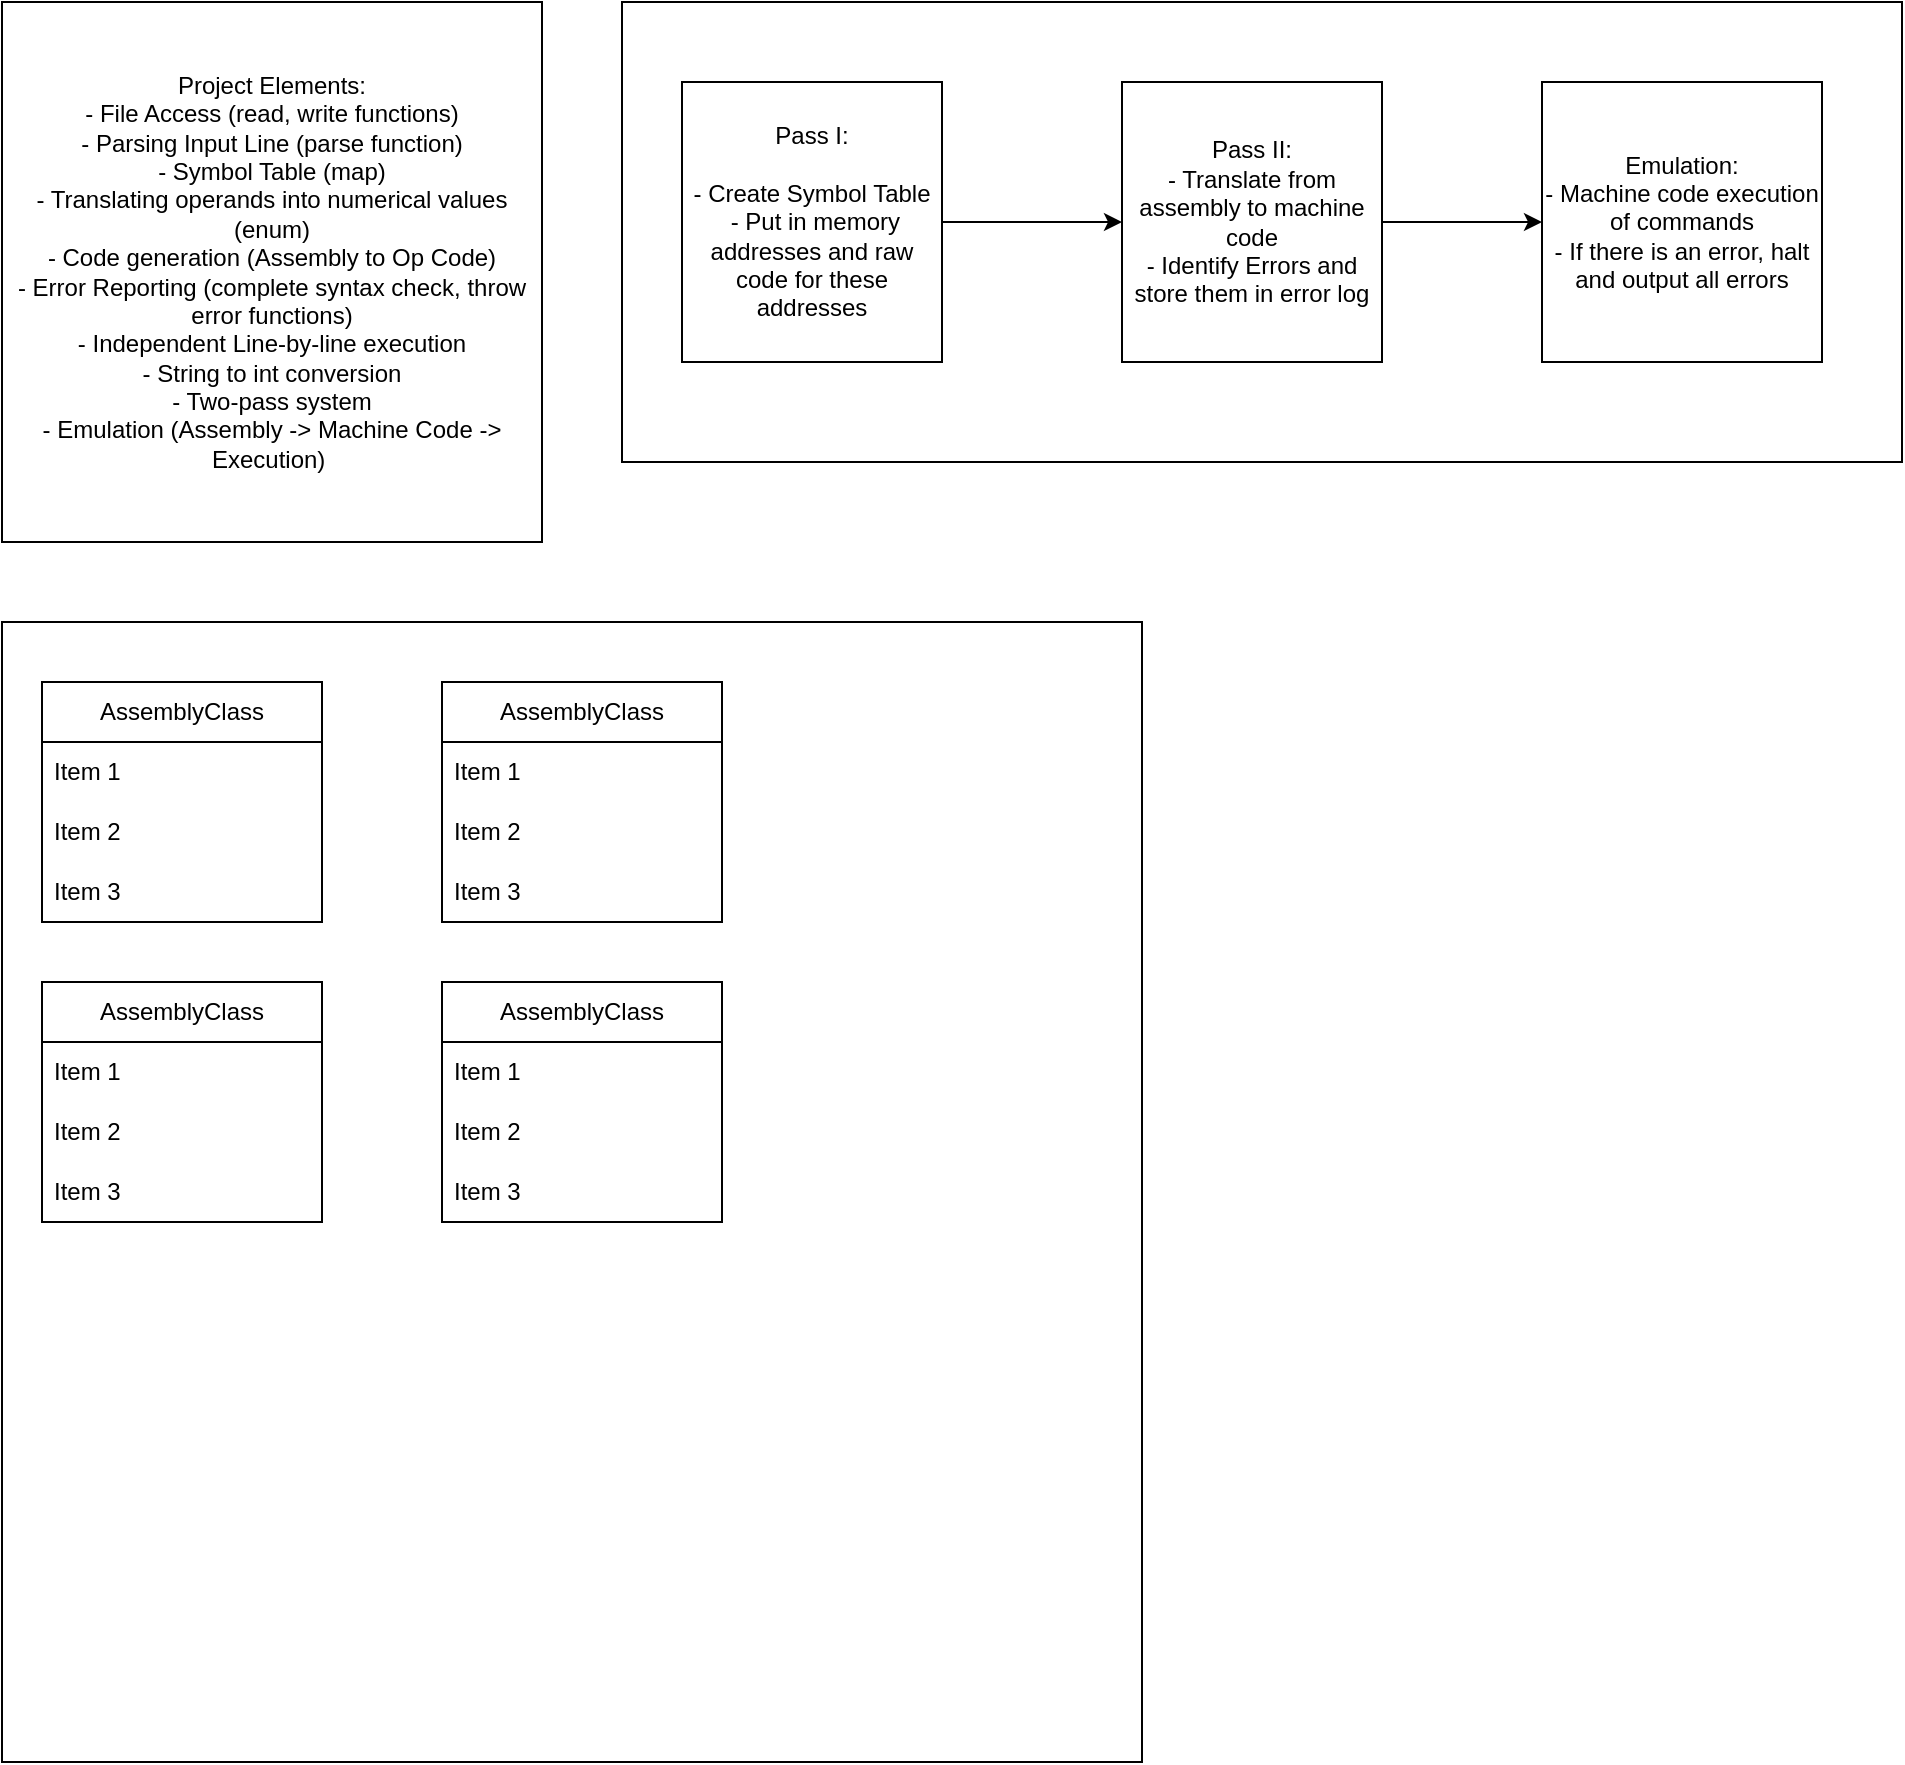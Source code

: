 <mxfile version="22.0.8" type="github">
  <diagram name="Page-1" id="WOOYxGxmAVnwyaf9KgKC">
    <mxGraphModel dx="1183" dy="644" grid="1" gridSize="10" guides="1" tooltips="1" connect="1" arrows="1" fold="1" page="1" pageScale="1" pageWidth="850" pageHeight="1100" math="0" shadow="0">
      <root>
        <mxCell id="0" />
        <mxCell id="1" parent="0" />
        <mxCell id="V5sZV8SHYDdwcoLCBRRb-1" value="Project Elements:&lt;br&gt;- File Access (read, write functions)&lt;br&gt;- Parsing Input Line (parse function)&lt;br&gt;- Symbol Table (map)&lt;br&gt;- Translating operands into numerical values (enum)&lt;br&gt;- Code generation (Assembly to Op Code)&lt;br&gt;- Error Reporting (complete syntax check, throw error functions)&lt;br&gt;- Independent Line-by-line execution&lt;br&gt;- String to int conversion&lt;br&gt;- Two-pass system&lt;br&gt;- Emulation (Assembly -&amp;gt; Machine Code -&amp;gt; Execution)&amp;nbsp;" style="whiteSpace=wrap;html=1;aspect=fixed;" vertex="1" parent="1">
          <mxGeometry x="50" y="30" width="270" height="270" as="geometry" />
        </mxCell>
        <mxCell id="V5sZV8SHYDdwcoLCBRRb-43" value="" style="rounded=0;whiteSpace=wrap;html=1;" vertex="1" parent="1">
          <mxGeometry x="360" y="30" width="640" height="230" as="geometry" />
        </mxCell>
        <mxCell id="V5sZV8SHYDdwcoLCBRRb-44" value="Pass I:&lt;br&gt;&lt;br&gt;- Create Symbol Table&lt;br&gt;&amp;nbsp;- Put in memory addresses and raw code for these addresses" style="rounded=0;whiteSpace=wrap;html=1;" vertex="1" parent="1">
          <mxGeometry x="390" y="70" width="130" height="140" as="geometry" />
        </mxCell>
        <mxCell id="V5sZV8SHYDdwcoLCBRRb-45" value="Pass II:&lt;br&gt;- Translate from assembly to machine code&lt;br&gt;- Identify Errors and store them in error log" style="rounded=0;whiteSpace=wrap;html=1;" vertex="1" parent="1">
          <mxGeometry x="610" y="70" width="130" height="140" as="geometry" />
        </mxCell>
        <mxCell id="V5sZV8SHYDdwcoLCBRRb-46" value="" style="endArrow=classic;html=1;rounded=0;exitX=1;exitY=0.5;exitDx=0;exitDy=0;entryX=0;entryY=0.5;entryDx=0;entryDy=0;" edge="1" parent="1" source="V5sZV8SHYDdwcoLCBRRb-44" target="V5sZV8SHYDdwcoLCBRRb-45">
          <mxGeometry width="50" height="50" relative="1" as="geometry">
            <mxPoint x="540" y="250" as="sourcePoint" />
            <mxPoint x="590" y="200" as="targetPoint" />
            <Array as="points" />
          </mxGeometry>
        </mxCell>
        <mxCell id="V5sZV8SHYDdwcoLCBRRb-47" value="" style="endArrow=classic;html=1;rounded=0;" edge="1" parent="1" source="V5sZV8SHYDdwcoLCBRRb-45" target="V5sZV8SHYDdwcoLCBRRb-48">
          <mxGeometry width="50" height="50" relative="1" as="geometry">
            <mxPoint x="540" y="250" as="sourcePoint" />
            <mxPoint x="590" y="200" as="targetPoint" />
            <Array as="points" />
          </mxGeometry>
        </mxCell>
        <mxCell id="V5sZV8SHYDdwcoLCBRRb-48" value="Emulation:&lt;br&gt;- Machine code execution of commands&lt;br&gt;- If there is an error, halt and output all errors" style="whiteSpace=wrap;html=1;aspect=fixed;" vertex="1" parent="1">
          <mxGeometry x="820" y="70" width="140" height="140" as="geometry" />
        </mxCell>
        <mxCell id="V5sZV8SHYDdwcoLCBRRb-49" value="" style="whiteSpace=wrap;html=1;aspect=fixed;" vertex="1" parent="1">
          <mxGeometry x="50" y="340" width="570" height="570" as="geometry" />
        </mxCell>
        <mxCell id="V5sZV8SHYDdwcoLCBRRb-51" value="AssemblyClass" style="swimlane;fontStyle=0;childLayout=stackLayout;horizontal=1;startSize=30;horizontalStack=0;resizeParent=1;resizeParentMax=0;resizeLast=0;collapsible=1;marginBottom=0;whiteSpace=wrap;html=1;" vertex="1" parent="1">
          <mxGeometry x="70" y="370" width="140" height="120" as="geometry" />
        </mxCell>
        <mxCell id="V5sZV8SHYDdwcoLCBRRb-52" value="Item 1" style="text;strokeColor=none;fillColor=none;align=left;verticalAlign=middle;spacingLeft=4;spacingRight=4;overflow=hidden;points=[[0,0.5],[1,0.5]];portConstraint=eastwest;rotatable=0;whiteSpace=wrap;html=1;" vertex="1" parent="V5sZV8SHYDdwcoLCBRRb-51">
          <mxGeometry y="30" width="140" height="30" as="geometry" />
        </mxCell>
        <mxCell id="V5sZV8SHYDdwcoLCBRRb-53" value="Item 2" style="text;strokeColor=none;fillColor=none;align=left;verticalAlign=middle;spacingLeft=4;spacingRight=4;overflow=hidden;points=[[0,0.5],[1,0.5]];portConstraint=eastwest;rotatable=0;whiteSpace=wrap;html=1;" vertex="1" parent="V5sZV8SHYDdwcoLCBRRb-51">
          <mxGeometry y="60" width="140" height="30" as="geometry" />
        </mxCell>
        <mxCell id="V5sZV8SHYDdwcoLCBRRb-54" value="Item 3" style="text;strokeColor=none;fillColor=none;align=left;verticalAlign=middle;spacingLeft=4;spacingRight=4;overflow=hidden;points=[[0,0.5],[1,0.5]];portConstraint=eastwest;rotatable=0;whiteSpace=wrap;html=1;" vertex="1" parent="V5sZV8SHYDdwcoLCBRRb-51">
          <mxGeometry y="90" width="140" height="30" as="geometry" />
        </mxCell>
        <mxCell id="V5sZV8SHYDdwcoLCBRRb-55" value="AssemblyClass" style="swimlane;fontStyle=0;childLayout=stackLayout;horizontal=1;startSize=30;horizontalStack=0;resizeParent=1;resizeParentMax=0;resizeLast=0;collapsible=1;marginBottom=0;whiteSpace=wrap;html=1;" vertex="1" parent="1">
          <mxGeometry x="270" y="370" width="140" height="120" as="geometry" />
        </mxCell>
        <mxCell id="V5sZV8SHYDdwcoLCBRRb-56" value="Item 1" style="text;strokeColor=none;fillColor=none;align=left;verticalAlign=middle;spacingLeft=4;spacingRight=4;overflow=hidden;points=[[0,0.5],[1,0.5]];portConstraint=eastwest;rotatable=0;whiteSpace=wrap;html=1;" vertex="1" parent="V5sZV8SHYDdwcoLCBRRb-55">
          <mxGeometry y="30" width="140" height="30" as="geometry" />
        </mxCell>
        <mxCell id="V5sZV8SHYDdwcoLCBRRb-57" value="Item 2" style="text;strokeColor=none;fillColor=none;align=left;verticalAlign=middle;spacingLeft=4;spacingRight=4;overflow=hidden;points=[[0,0.5],[1,0.5]];portConstraint=eastwest;rotatable=0;whiteSpace=wrap;html=1;" vertex="1" parent="V5sZV8SHYDdwcoLCBRRb-55">
          <mxGeometry y="60" width="140" height="30" as="geometry" />
        </mxCell>
        <mxCell id="V5sZV8SHYDdwcoLCBRRb-58" value="Item 3" style="text;strokeColor=none;fillColor=none;align=left;verticalAlign=middle;spacingLeft=4;spacingRight=4;overflow=hidden;points=[[0,0.5],[1,0.5]];portConstraint=eastwest;rotatable=0;whiteSpace=wrap;html=1;" vertex="1" parent="V5sZV8SHYDdwcoLCBRRb-55">
          <mxGeometry y="90" width="140" height="30" as="geometry" />
        </mxCell>
        <mxCell id="V5sZV8SHYDdwcoLCBRRb-59" value="AssemblyClass" style="swimlane;fontStyle=0;childLayout=stackLayout;horizontal=1;startSize=30;horizontalStack=0;resizeParent=1;resizeParentMax=0;resizeLast=0;collapsible=1;marginBottom=0;whiteSpace=wrap;html=1;" vertex="1" parent="1">
          <mxGeometry x="70" y="520" width="140" height="120" as="geometry" />
        </mxCell>
        <mxCell id="V5sZV8SHYDdwcoLCBRRb-60" value="Item 1" style="text;strokeColor=none;fillColor=none;align=left;verticalAlign=middle;spacingLeft=4;spacingRight=4;overflow=hidden;points=[[0,0.5],[1,0.5]];portConstraint=eastwest;rotatable=0;whiteSpace=wrap;html=1;" vertex="1" parent="V5sZV8SHYDdwcoLCBRRb-59">
          <mxGeometry y="30" width="140" height="30" as="geometry" />
        </mxCell>
        <mxCell id="V5sZV8SHYDdwcoLCBRRb-61" value="Item 2" style="text;strokeColor=none;fillColor=none;align=left;verticalAlign=middle;spacingLeft=4;spacingRight=4;overflow=hidden;points=[[0,0.5],[1,0.5]];portConstraint=eastwest;rotatable=0;whiteSpace=wrap;html=1;" vertex="1" parent="V5sZV8SHYDdwcoLCBRRb-59">
          <mxGeometry y="60" width="140" height="30" as="geometry" />
        </mxCell>
        <mxCell id="V5sZV8SHYDdwcoLCBRRb-62" value="Item 3" style="text;strokeColor=none;fillColor=none;align=left;verticalAlign=middle;spacingLeft=4;spacingRight=4;overflow=hidden;points=[[0,0.5],[1,0.5]];portConstraint=eastwest;rotatable=0;whiteSpace=wrap;html=1;" vertex="1" parent="V5sZV8SHYDdwcoLCBRRb-59">
          <mxGeometry y="90" width="140" height="30" as="geometry" />
        </mxCell>
        <mxCell id="V5sZV8SHYDdwcoLCBRRb-63" value="AssemblyClass" style="swimlane;fontStyle=0;childLayout=stackLayout;horizontal=1;startSize=30;horizontalStack=0;resizeParent=1;resizeParentMax=0;resizeLast=0;collapsible=1;marginBottom=0;whiteSpace=wrap;html=1;" vertex="1" parent="1">
          <mxGeometry x="270" y="520" width="140" height="120" as="geometry" />
        </mxCell>
        <mxCell id="V5sZV8SHYDdwcoLCBRRb-64" value="Item 1" style="text;strokeColor=none;fillColor=none;align=left;verticalAlign=middle;spacingLeft=4;spacingRight=4;overflow=hidden;points=[[0,0.5],[1,0.5]];portConstraint=eastwest;rotatable=0;whiteSpace=wrap;html=1;" vertex="1" parent="V5sZV8SHYDdwcoLCBRRb-63">
          <mxGeometry y="30" width="140" height="30" as="geometry" />
        </mxCell>
        <mxCell id="V5sZV8SHYDdwcoLCBRRb-65" value="Item 2" style="text;strokeColor=none;fillColor=none;align=left;verticalAlign=middle;spacingLeft=4;spacingRight=4;overflow=hidden;points=[[0,0.5],[1,0.5]];portConstraint=eastwest;rotatable=0;whiteSpace=wrap;html=1;" vertex="1" parent="V5sZV8SHYDdwcoLCBRRb-63">
          <mxGeometry y="60" width="140" height="30" as="geometry" />
        </mxCell>
        <mxCell id="V5sZV8SHYDdwcoLCBRRb-66" value="Item 3" style="text;strokeColor=none;fillColor=none;align=left;verticalAlign=middle;spacingLeft=4;spacingRight=4;overflow=hidden;points=[[0,0.5],[1,0.5]];portConstraint=eastwest;rotatable=0;whiteSpace=wrap;html=1;" vertex="1" parent="V5sZV8SHYDdwcoLCBRRb-63">
          <mxGeometry y="90" width="140" height="30" as="geometry" />
        </mxCell>
      </root>
    </mxGraphModel>
  </diagram>
</mxfile>
